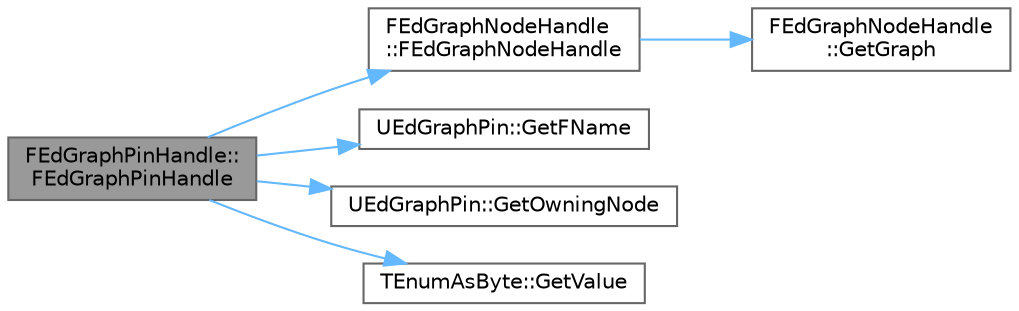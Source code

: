 digraph "FEdGraphPinHandle::FEdGraphPinHandle"
{
 // INTERACTIVE_SVG=YES
 // LATEX_PDF_SIZE
  bgcolor="transparent";
  edge [fontname=Helvetica,fontsize=10,labelfontname=Helvetica,labelfontsize=10];
  node [fontname=Helvetica,fontsize=10,shape=box,height=0.2,width=0.4];
  rankdir="LR";
  Node1 [id="Node000001",label="FEdGraphPinHandle::\lFEdGraphPinHandle",height=0.2,width=0.4,color="gray40", fillcolor="grey60", style="filled", fontcolor="black",tooltip=" "];
  Node1 -> Node2 [id="edge1_Node000001_Node000002",color="steelblue1",style="solid",tooltip=" "];
  Node2 [id="Node000002",label="FEdGraphNodeHandle\l::FEdGraphNodeHandle",height=0.2,width=0.4,color="grey40", fillcolor="white", style="filled",URL="$dc/d28/structFEdGraphNodeHandle.html#a168d65d5dbb767fc71be96b0b1b375e8",tooltip=" "];
  Node2 -> Node3 [id="edge2_Node000002_Node000003",color="steelblue1",style="solid",tooltip=" "];
  Node3 [id="Node000003",label="FEdGraphNodeHandle\l::GetGraph",height=0.2,width=0.4,color="grey40", fillcolor="white", style="filled",URL="$dc/d28/structFEdGraphNodeHandle.html#ae6ed3da5bae3a749006bb7f02758b481",tooltip=" "];
  Node1 -> Node4 [id="edge3_Node000001_Node000004",color="steelblue1",style="solid",tooltip=" "];
  Node4 [id="Node000004",label="UEdGraphPin::GetFName",height=0.2,width=0.4,color="grey40", fillcolor="white", style="filled",URL="$de/d87/classUEdGraphPin.html#ad37c281b0d5a35045624f07b88348a36",tooltip=" "];
  Node1 -> Node5 [id="edge4_Node000001_Node000005",color="steelblue1",style="solid",tooltip=" "];
  Node5 [id="Node000005",label="UEdGraphPin::GetOwningNode",height=0.2,width=0.4,color="grey40", fillcolor="white", style="filled",URL="$de/d87/classUEdGraphPin.html#abce9d2f6f13a843c69a9cdc100440290",tooltip="Returns the node that owns this pin."];
  Node1 -> Node6 [id="edge5_Node000001_Node000006",color="steelblue1",style="solid",tooltip=" "];
  Node6 [id="Node000006",label="TEnumAsByte::GetValue",height=0.2,width=0.4,color="grey40", fillcolor="white", style="filled",URL="$d2/d8c/classTEnumAsByte.html#a618499cdf710fe84d1fe13158b588279",tooltip="Gets the enumeration value."];
}
